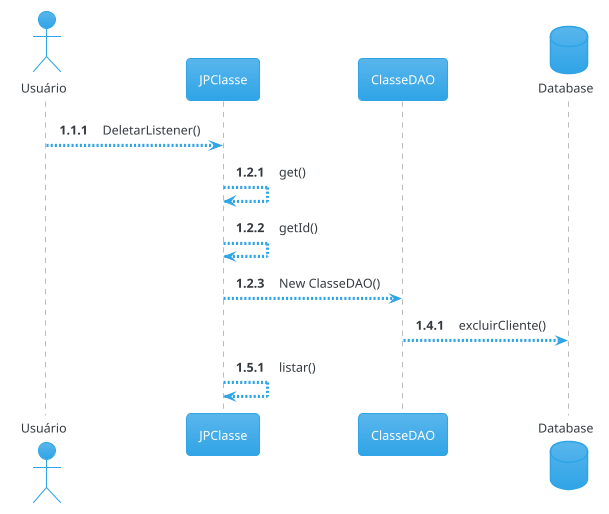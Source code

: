 @startuml
!theme cerulean
skinparam responseMessageBelowArrow true

actor       Usuário 
participant JPClasse
participant ClasseDAO
database    Database

autonumber 1.1.1
Usuário --> JPClasse : DeletarListener()

autonumber 1.2.1
JPClasse --> JPClasse : get()
JPClasse--> JPClasse: getId()
JPClasse --> ClasseDAO : New ClasseDAO()

autonumber 1.4.1
ClasseDAO --> Database : excluirCliente()

autonumber 1.5.1
JPClasse --> JPClasse : listar()

@endum